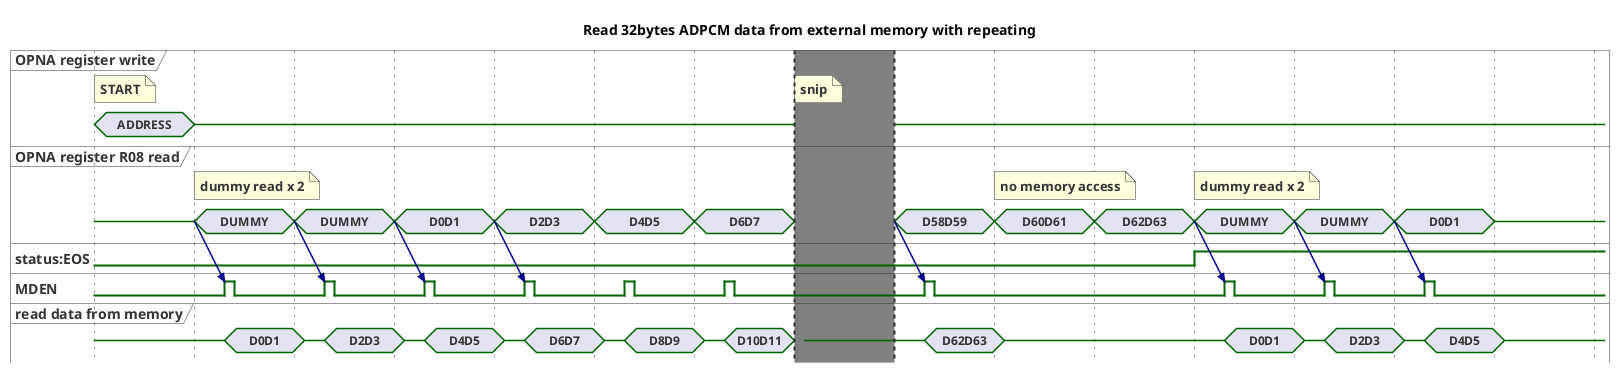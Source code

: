 @startuml
Title Read 32bytes ADPCM data from external memory with repeating

scale 100 as 100 pixels
hide time-axis

concise "OPNA register write" as OPNA
concise "OPNA register R08 read" as OUT
binary "status:EOS" as EOS
binary "MDEN" as MDEN
concise "read data from memory" as RD

@0 as :start
@800 as :lasthalf
@1400 as :stopseq

'----------------------------------------------------------------

@:start
OPNA is "ADDRESS"
note top of OPNA: START 
OUT is {-}
RD is {-}

@:start+100
OPNA is {-}
OUT is "DUMMY"
note top of OUT: dummy read x 2
OUT -> MDEN@+30
@+30
MDEN is high
RD is "D0D1"
@+10
MDEN is low
@+70
RD is {-}

@:start+200
OUT is "DUMMY"
OUT -> MDEN@+30
@+30
MDEN is high
RD is "D2D3"
@+10
MDEN is low
@+70
RD is {-}

@:start+300
OUT is "D0D1"
OUT -> MDEN@+30
@+30
MDEN is high
RD is "D4D5"
@+10
MDEN is low
@+70
RD is {-}

@:start+400
OUT is "D2D3"
OUT -> MDEN@+30
@+30
MDEN is high
RD is "D6D7"
@+10
MDEN is low
@+70
RD is {-}

@:start+500
OUT is "D4D5"
@+30
MDEN is high
RD is "D8D9"
@+10
MDEN is low
@+70
RD is {-}

@:start+600
OUT is "D6D7"
@+30
MDEN is high
RD is "D10D11"
@+10
MDEN is low
@+70
RD is {-}

@:start+700
note top of OPNA: snip
OPNA is {hidden}
OUT is {hidden}
MDEN is {hidden}
RD is {hidden}

'----------------------------------------------------------------

highlight 700 to 800 #Gray

'----------------------------------------------------------------

@:lasthalf
OPNA is {-}
OUT is "D58D59"
RD is {-}
OUT -> MDEN@+30
@+30
MDEN is high
RD is "D62D63"
@+10
MDEN is low
@+70
RD is {-}

@:lasthalf+100
OPNA is {-}
OUT is "D60D61"
note top of OUT: no memory access

@:lasthalf+200
OPNA is {-}
OUT is "D62D63"

@:lasthalf+300
'OUT is {-}
EOS is high


'----------------------------------------------------------------

@1000 as :start

@:start+100
OPNA is {-}
OUT is "DUMMY"
note top of OUT: dummy read x 2
OUT -> MDEN@+30
@+30
MDEN is high
RD is "D0D1"
@+10
MDEN is low
@+70
RD is {-}

@:start+200
OUT is "DUMMY"
OUT -> MDEN@+30
@+30
MDEN is high
RD is "D2D3"
@+10
MDEN is low
@+70
RD is {-}

@:start+300
OUT is "D0D1"
OUT -> MDEN@+30
@+30
MDEN is high
RD is "D4D5"
@+10
MDEN is low
@+70
RD is {-}

@:start+400
OUT is {-}


@enduml